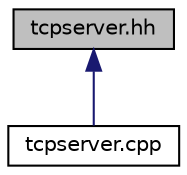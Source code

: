 digraph "tcpserver.hh"
{
 // LATEX_PDF_SIZE
  edge [fontname="Helvetica",fontsize="10",labelfontname="Helvetica",labelfontsize="10"];
  node [fontname="Helvetica",fontsize="10",shape=record];
  Node1 [label="tcpserver.hh",height=0.2,width=0.4,color="black", fillcolor="grey75", style="filled", fontcolor="black",tooltip="TCP/IP INET Server."];
  Node1 -> Node2 [dir="back",color="midnightblue",fontsize="10",style="solid",fontname="Helvetica"];
  Node2 [label="tcpserver.cpp",height=0.2,width=0.4,color="black", fillcolor="white", style="filled",URL="$tcpserver_8cpp.html",tooltip="Implementation file for the tcpserver class."];
}
